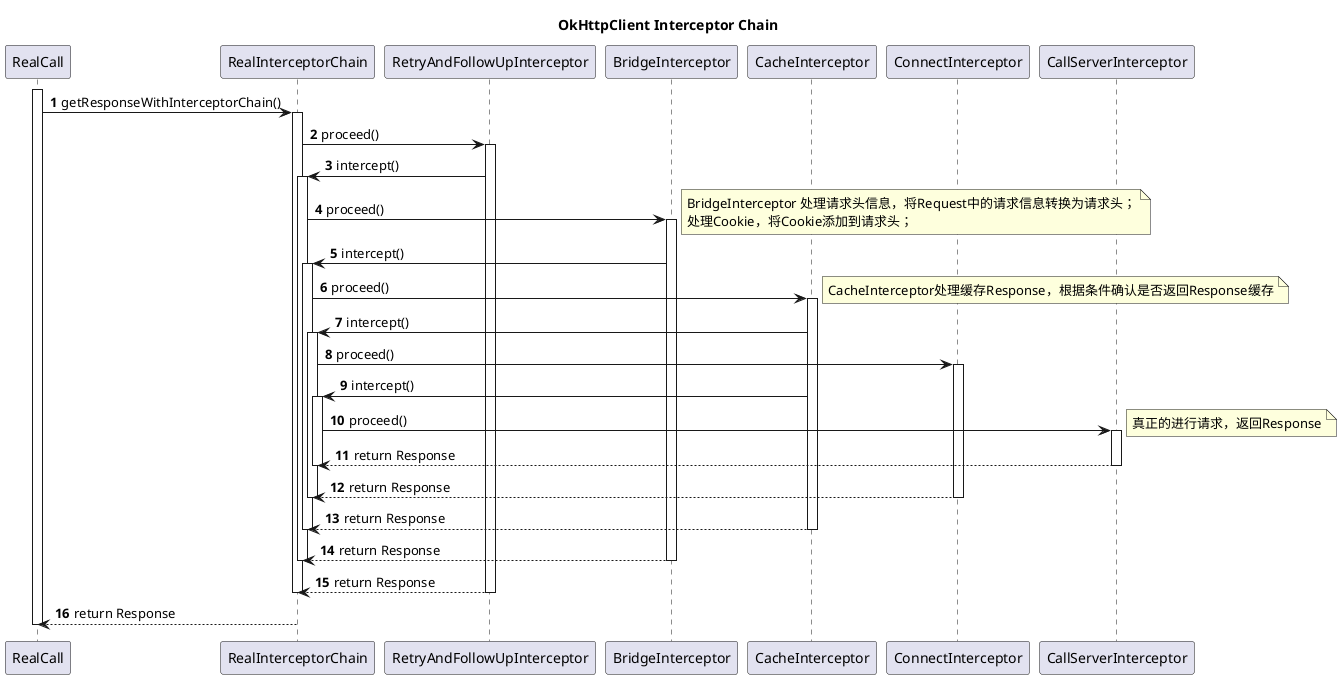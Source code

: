 @startuml

autonumber

title OkHttpClient Interceptor Chain


activate RealCall
RealCall -> RealInterceptorChain: getResponseWithInterceptorChain()
activate RealInterceptorChain

RealInterceptorChain -> RetryAndFollowUpInterceptor: proceed()
activate RetryAndFollowUpInterceptor

RetryAndFollowUpInterceptor -> RealInterceptorChain: intercept()
activate RealInterceptorChain
RealInterceptorChain -> BridgeInterceptor: proceed()
activate BridgeInterceptor
note right
	BridgeInterceptor 处理请求头信息，将Request中的请求信息转换为请求头；
	处理Cookie，将Cookie添加到请求头；
end note

BridgeInterceptor -> RealInterceptorChain: intercept()
activate RealInterceptorChain
RealInterceptorChain -> CacheInterceptor: proceed()
activate CacheInterceptor
note right
	CacheInterceptor处理缓存Response，根据条件确认是否返回Response缓存
end note

CacheInterceptor -> RealInterceptorChain: intercept()
activate RealInterceptorChain
RealInterceptorChain -> ConnectInterceptor: proceed()
activate ConnectInterceptor
CacheInterceptor -> RealInterceptorChain: intercept()
activate RealInterceptorChain
RealInterceptorChain -> CallServerInterceptor: proceed()
activate CallServerInterceptor
note right
	真正的进行请求，返回Response
end note

CallServerInterceptor --> RealInterceptorChain: return Response
deactivate CallServerInterceptor
deactivate RealInterceptorChain

ConnectInterceptor --> RealInterceptorChain: return Response
deactivate ConnectInterceptor
deactivate RealInterceptorChain
CacheInterceptor --> RealInterceptorChain: return Response
deactivate CacheInterceptor
deactivate RealInterceptorChain
BridgeInterceptor --> RealInterceptorChain: return Response
deactivate BridgeInterceptor
deactivate RealInterceptorChain
RetryAndFollowUpInterceptor --> RealInterceptorChain: return Response
deactivate RetryAndFollowUpInterceptor
deactivate RealInterceptorChain

RealInterceptorChain --> RealCall: return Response
deactivate RealCall
@enduml